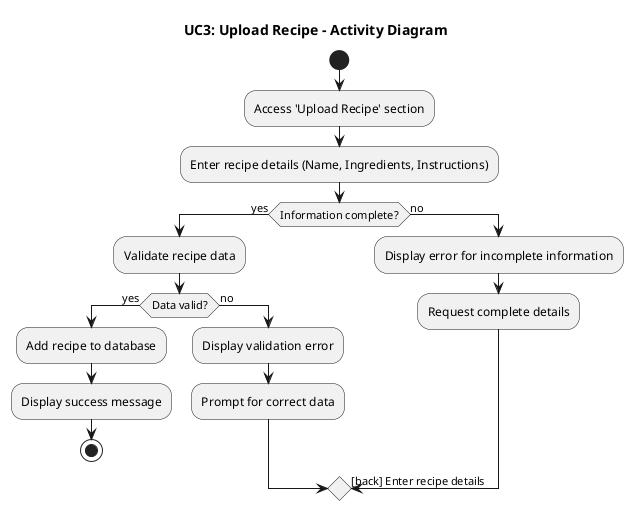 @startuml
title UC3: Upload Recipe - Activity Diagram

start
:Access 'Upload Recipe' section;
:Enter recipe details (Name, Ingredients, Instructions);

if (Information complete?) then (yes)
    :Validate recipe data;
    if (Data valid?) then (yes)
        :Add recipe to database;
        :Display success message;
        stop
    else (no)
        :Display validation error;
        :Prompt for correct data;
        ->[back] Enter recipe details;
    endif
else (no)
    :Display error for incomplete information;
    :Request complete details;
    ->[back] Enter recipe details;
endif

@enduml
